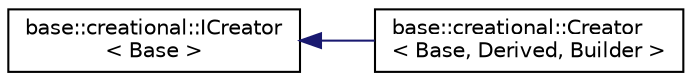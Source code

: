 digraph "クラス階層図"
{
 // LATEX_PDF_SIZE
  edge [fontname="Helvetica",fontsize="10",labelfontname="Helvetica",labelfontsize="10"];
  node [fontname="Helvetica",fontsize="10",shape=record];
  rankdir="LR";
  Node0 [label="base::creational::ICreator\l\< Base \>",height=0.2,width=0.4,color="black", fillcolor="white", style="filled",URL="$classbase_1_1creational_1_1_i_creator.html",tooltip=" "];
  Node0 -> Node1 [dir="back",color="midnightblue",fontsize="10",style="solid",fontname="Helvetica"];
  Node1 [label="base::creational::Creator\l\< Base, Derived, Builder \>",height=0.2,width=0.4,color="black", fillcolor="white", style="filled",URL="$classbase_1_1creational_1_1_creator.html",tooltip=" "];
}
